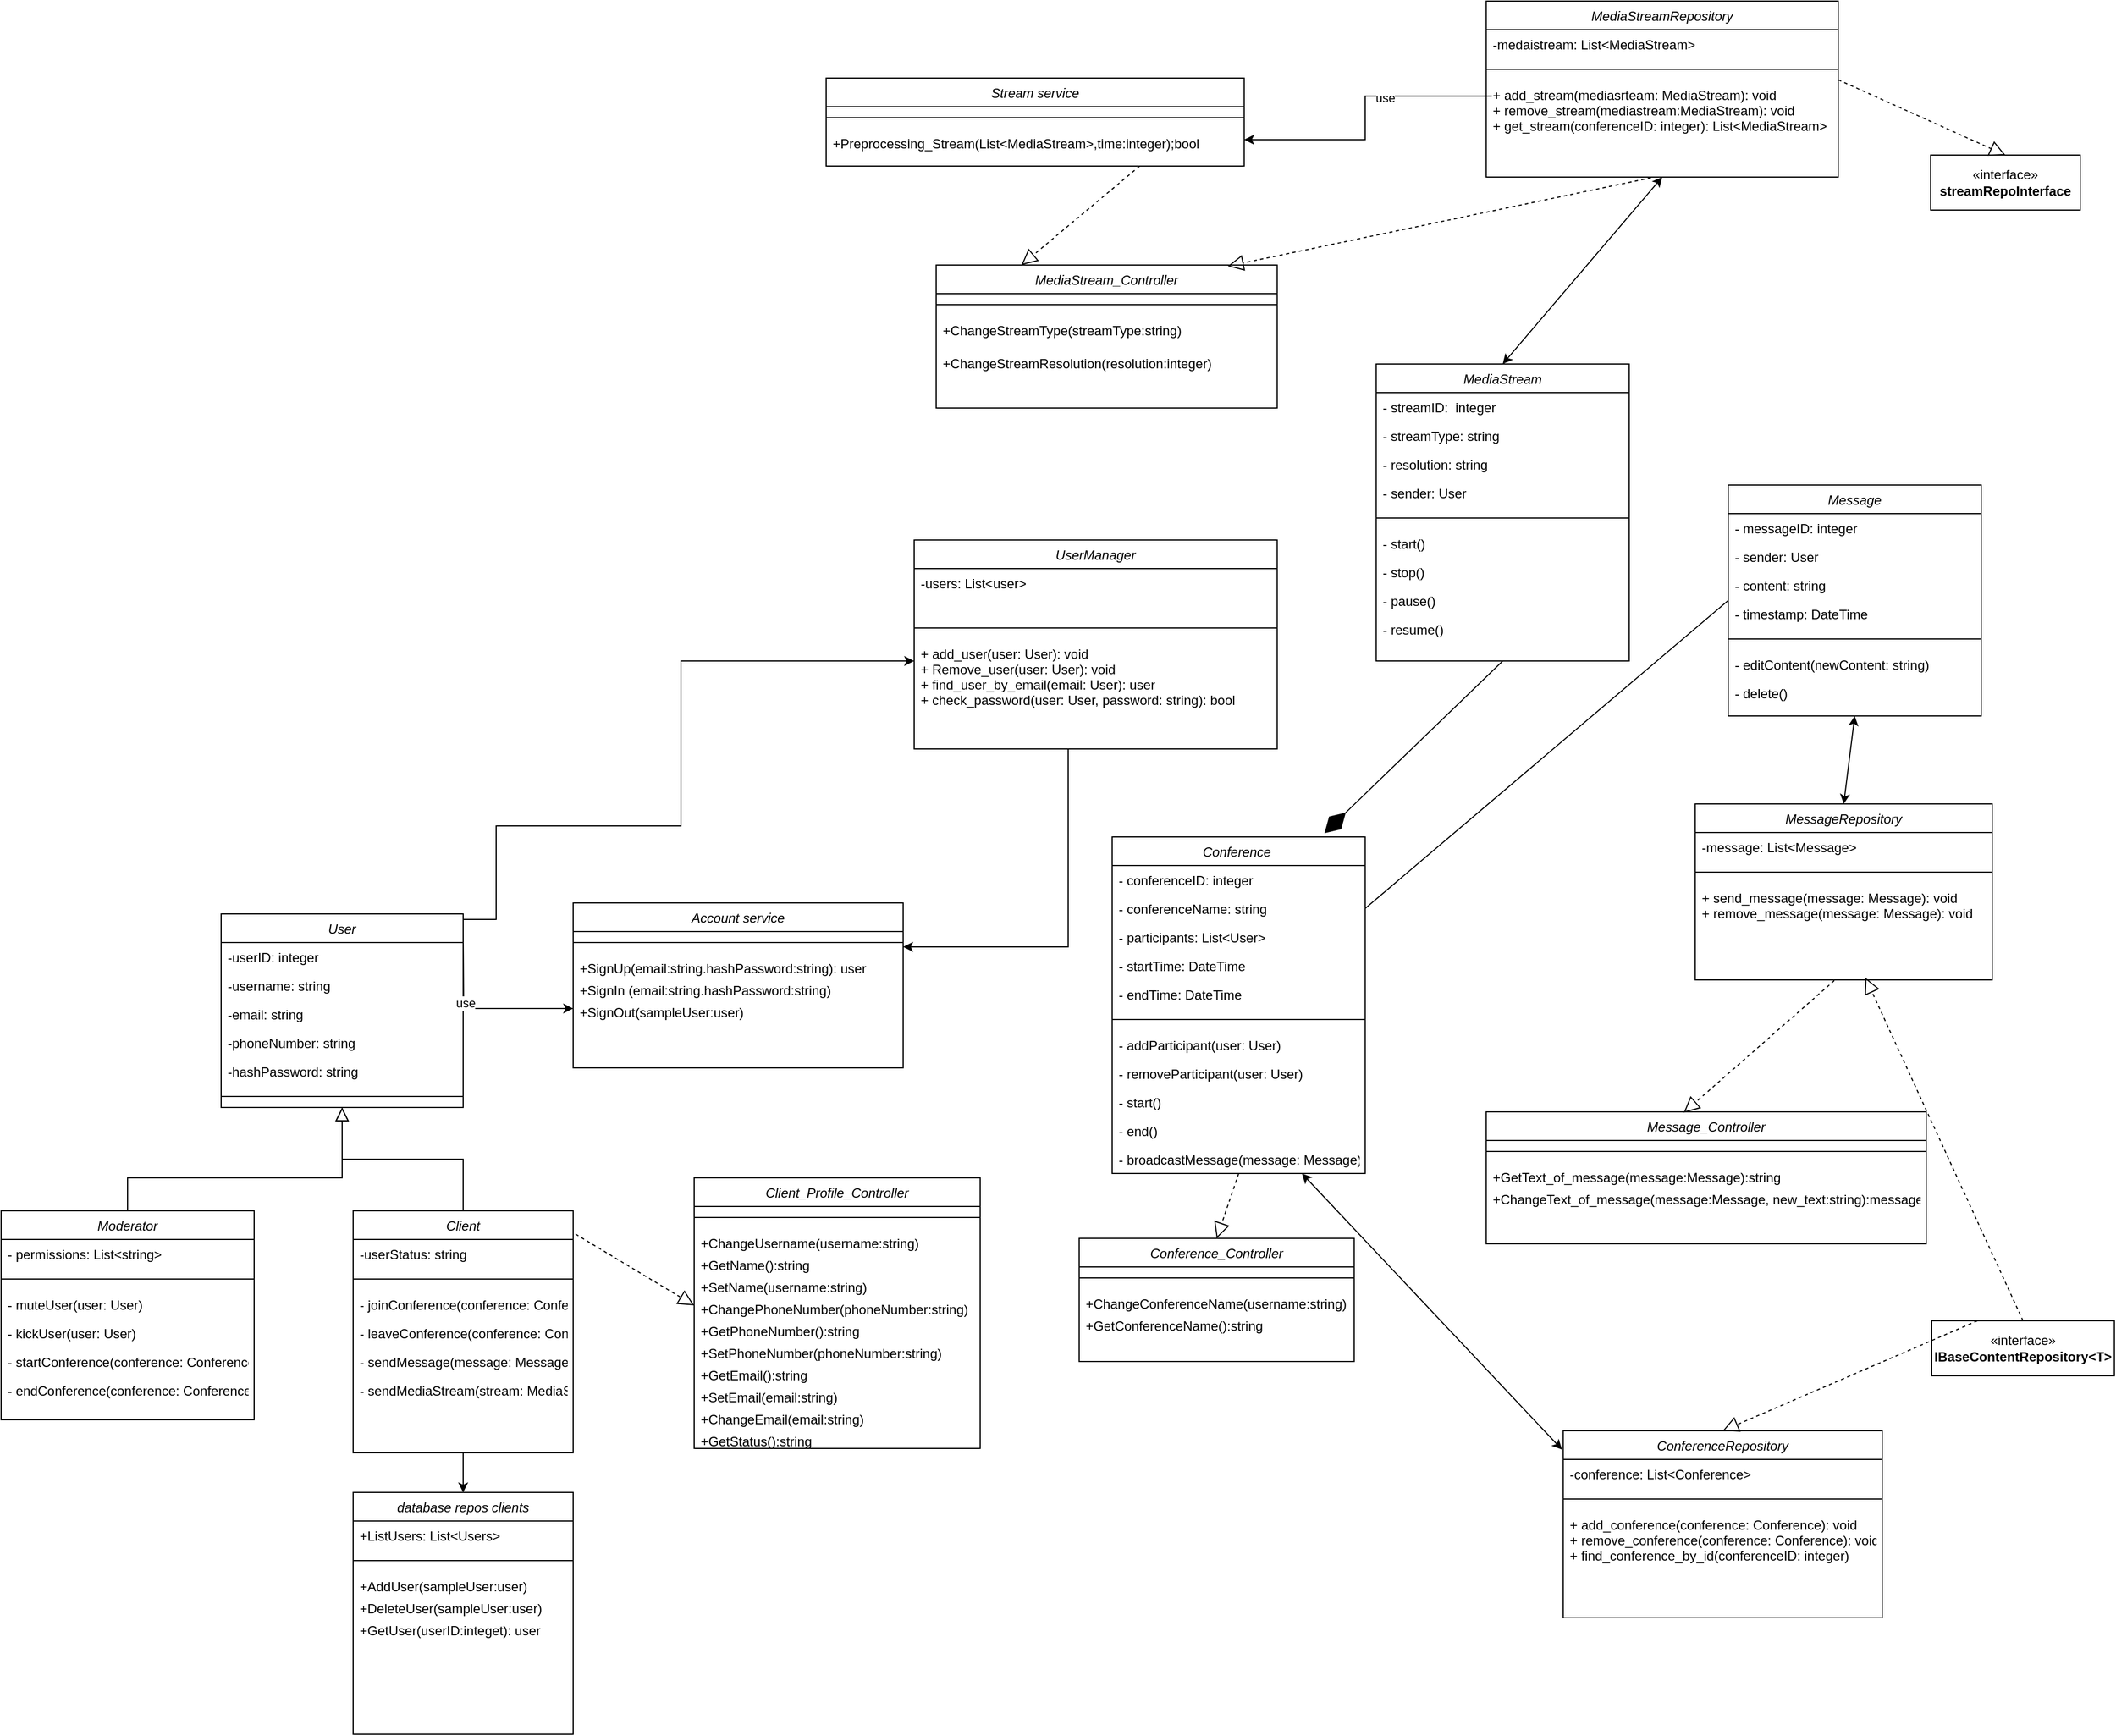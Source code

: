 <mxfile version="25.0.3" pages="2">
  <diagram name="Page-1" id="12K9KRifmmOKmLysIfns">
    <mxGraphModel dx="3827" dy="2783" grid="1" gridSize="10" guides="1" tooltips="1" connect="1" arrows="1" fold="1" page="1" pageScale="1" pageWidth="827" pageHeight="1169" math="0" shadow="0">
      <root>
        <mxCell id="0" />
        <mxCell id="1" parent="0" />
        <mxCell id="3ZcGKBEtEyjRyk-508pL-1" value="User" style="swimlane;fontStyle=2;align=center;verticalAlign=top;childLayout=stackLayout;horizontal=1;startSize=26;horizontalStack=0;resizeParent=1;resizeLast=0;collapsible=1;marginBottom=0;rounded=0;shadow=0;strokeWidth=1;" vertex="1" parent="1">
          <mxGeometry x="100" y="790" width="220" height="176" as="geometry">
            <mxRectangle x="200" y="60" width="160" height="26" as="alternateBounds" />
          </mxGeometry>
        </mxCell>
        <mxCell id="3ZcGKBEtEyjRyk-508pL-2" value="-userID: integer" style="text;align=left;verticalAlign=top;spacingLeft=4;spacingRight=4;overflow=hidden;rotatable=0;points=[[0,0.5],[1,0.5]];portConstraint=eastwest;rounded=0;shadow=0;html=0;" vertex="1" parent="3ZcGKBEtEyjRyk-508pL-1">
          <mxGeometry y="26" width="220" height="26" as="geometry" />
        </mxCell>
        <mxCell id="3ZcGKBEtEyjRyk-508pL-3" value="-username: string" style="text;align=left;verticalAlign=top;spacingLeft=4;spacingRight=4;overflow=hidden;rotatable=0;points=[[0,0.5],[1,0.5]];portConstraint=eastwest;" vertex="1" parent="3ZcGKBEtEyjRyk-508pL-1">
          <mxGeometry y="52" width="220" height="26" as="geometry" />
        </mxCell>
        <mxCell id="3ZcGKBEtEyjRyk-508pL-4" value="-email: string" style="text;align=left;verticalAlign=top;spacingLeft=4;spacingRight=4;overflow=hidden;rotatable=0;points=[[0,0.5],[1,0.5]];portConstraint=eastwest;rounded=0;shadow=0;html=0;" vertex="1" parent="3ZcGKBEtEyjRyk-508pL-1">
          <mxGeometry y="78" width="220" height="26" as="geometry" />
        </mxCell>
        <mxCell id="3ZcGKBEtEyjRyk-508pL-5" value="-phoneNumber: string" style="text;align=left;verticalAlign=top;spacingLeft=4;spacingRight=4;overflow=hidden;rotatable=0;points=[[0,0.5],[1,0.5]];portConstraint=eastwest;rounded=0;shadow=0;html=0;" vertex="1" parent="3ZcGKBEtEyjRyk-508pL-1">
          <mxGeometry y="104" width="220" height="26" as="geometry" />
        </mxCell>
        <mxCell id="3ZcGKBEtEyjRyk-508pL-6" value="-hashPassword: string" style="text;align=left;verticalAlign=top;spacingLeft=4;spacingRight=4;overflow=hidden;rotatable=0;points=[[0,0.5],[1,0.5]];portConstraint=eastwest;rounded=0;shadow=0;html=0;" vertex="1" parent="3ZcGKBEtEyjRyk-508pL-1">
          <mxGeometry y="130" width="220" height="26" as="geometry" />
        </mxCell>
        <mxCell id="3ZcGKBEtEyjRyk-508pL-7" value="" style="line;html=1;strokeWidth=1;align=left;verticalAlign=middle;spacingTop=-1;spacingLeft=3;spacingRight=3;rotatable=0;labelPosition=right;points=[];portConstraint=eastwest;" vertex="1" parent="3ZcGKBEtEyjRyk-508pL-1">
          <mxGeometry y="156" width="220" height="20" as="geometry" />
        </mxCell>
        <mxCell id="3ZcGKBEtEyjRyk-508pL-8" value="" style="endArrow=block;endSize=10;endFill=0;shadow=0;strokeWidth=1;rounded=0;edgeStyle=elbowEdgeStyle;elbow=vertical;entryX=0.5;entryY=1;entryDx=0;entryDy=0;" edge="1" parent="1" source="p31LB3DIuPgvged_EPHS-48" target="3ZcGKBEtEyjRyk-508pL-1">
          <mxGeometry width="160" relative="1" as="geometry">
            <mxPoint x="80" y="1020" as="sourcePoint" />
            <mxPoint x="200" y="1020" as="targetPoint" />
            <Array as="points">
              <mxPoint x="160" y="1030" />
            </Array>
          </mxGeometry>
        </mxCell>
        <mxCell id="3ZcGKBEtEyjRyk-508pL-13" style="edgeStyle=orthogonalEdgeStyle;rounded=0;orthogonalLoop=1;jettySize=auto;html=1;exitX=0.5;exitY=1;exitDx=0;exitDy=0;entryX=0.5;entryY=0;entryDx=0;entryDy=0;" edge="1" parent="1" source="3ZcGKBEtEyjRyk-508pL-14" target="3ZcGKBEtEyjRyk-508pL-71">
          <mxGeometry relative="1" as="geometry" />
        </mxCell>
        <mxCell id="3ZcGKBEtEyjRyk-508pL-14" value="Client" style="swimlane;fontStyle=2;align=center;verticalAlign=top;childLayout=stackLayout;horizontal=1;startSize=26;horizontalStack=0;resizeParent=1;resizeLast=0;collapsible=1;marginBottom=0;rounded=0;shadow=0;strokeWidth=1;" vertex="1" parent="1">
          <mxGeometry x="220" y="1060" width="200" height="220" as="geometry">
            <mxRectangle x="200" y="60" width="160" height="26" as="alternateBounds" />
          </mxGeometry>
        </mxCell>
        <mxCell id="3ZcGKBEtEyjRyk-508pL-15" value="-userStatus: string" style="text;align=left;verticalAlign=top;spacingLeft=4;spacingRight=4;overflow=hidden;rotatable=0;points=[[0,0.5],[1,0.5]];portConstraint=eastwest;rounded=0;shadow=0;html=0;" vertex="1" parent="3ZcGKBEtEyjRyk-508pL-14">
          <mxGeometry y="26" width="200" height="26" as="geometry" />
        </mxCell>
        <mxCell id="3ZcGKBEtEyjRyk-508pL-16" value="" style="line;html=1;strokeWidth=1;align=left;verticalAlign=middle;spacingTop=-1;spacingLeft=3;spacingRight=3;rotatable=0;labelPosition=right;points=[];portConstraint=eastwest;" vertex="1" parent="3ZcGKBEtEyjRyk-508pL-14">
          <mxGeometry y="52" width="200" height="20" as="geometry" />
        </mxCell>
        <mxCell id="p31LB3DIuPgvged_EPHS-60" value="- joinConference(conference: Conference)" style="text;align=left;verticalAlign=top;spacingLeft=4;spacingRight=4;overflow=hidden;rotatable=0;points=[[0,0.5],[1,0.5]];portConstraint=eastwest;rounded=0;shadow=0;html=0;" vertex="1" parent="3ZcGKBEtEyjRyk-508pL-14">
          <mxGeometry y="72" width="200" height="26" as="geometry" />
        </mxCell>
        <mxCell id="p31LB3DIuPgvged_EPHS-61" value="- leaveConference(conference: Conference)" style="text;align=left;verticalAlign=top;spacingLeft=4;spacingRight=4;overflow=hidden;rotatable=0;points=[[0,0.5],[1,0.5]];portConstraint=eastwest;rounded=0;shadow=0;html=0;" vertex="1" parent="3ZcGKBEtEyjRyk-508pL-14">
          <mxGeometry y="98" width="200" height="26" as="geometry" />
        </mxCell>
        <mxCell id="p31LB3DIuPgvged_EPHS-62" value="- sendMessage(message: Message)" style="text;align=left;verticalAlign=top;spacingLeft=4;spacingRight=4;overflow=hidden;rotatable=0;points=[[0,0.5],[1,0.5]];portConstraint=eastwest;rounded=0;shadow=0;html=0;" vertex="1" parent="3ZcGKBEtEyjRyk-508pL-14">
          <mxGeometry y="124" width="200" height="26" as="geometry" />
        </mxCell>
        <mxCell id="p31LB3DIuPgvged_EPHS-63" value="- sendMediaStream(stream: MediaStream)" style="text;align=left;verticalAlign=top;spacingLeft=4;spacingRight=4;overflow=hidden;rotatable=0;points=[[0,0.5],[1,0.5]];portConstraint=eastwest;rounded=0;shadow=0;html=0;" vertex="1" parent="3ZcGKBEtEyjRyk-508pL-14">
          <mxGeometry y="150" width="200" height="26" as="geometry" />
        </mxCell>
        <mxCell id="3ZcGKBEtEyjRyk-508pL-19" value="Client_Profile_Controller" style="swimlane;fontStyle=2;align=center;verticalAlign=top;childLayout=stackLayout;horizontal=1;startSize=26;horizontalStack=0;resizeParent=1;resizeLast=0;collapsible=1;marginBottom=0;rounded=0;shadow=0;strokeWidth=1;" vertex="1" parent="1">
          <mxGeometry x="530" y="1030" width="260" height="246" as="geometry">
            <mxRectangle x="200" y="60" width="160" height="26" as="alternateBounds" />
          </mxGeometry>
        </mxCell>
        <mxCell id="3ZcGKBEtEyjRyk-508pL-20" value="" style="line;html=1;strokeWidth=1;align=left;verticalAlign=middle;spacingTop=-1;spacingLeft=3;spacingRight=3;rotatable=0;labelPosition=right;points=[];portConstraint=eastwest;" vertex="1" parent="3ZcGKBEtEyjRyk-508pL-19">
          <mxGeometry y="26" width="260" height="20" as="geometry" />
        </mxCell>
        <mxCell id="3ZcGKBEtEyjRyk-508pL-21" value="+ChangeUsername(username:string)" style="text;align=left;verticalAlign=top;spacingLeft=4;spacingRight=4;overflow=hidden;rotatable=0;points=[[0,0.5],[1,0.5]];portConstraint=eastwest;" vertex="1" parent="3ZcGKBEtEyjRyk-508pL-19">
          <mxGeometry y="46" width="260" height="20" as="geometry" />
        </mxCell>
        <mxCell id="3ZcGKBEtEyjRyk-508pL-22" value="+GetName():string" style="text;align=left;verticalAlign=top;spacingLeft=4;spacingRight=4;overflow=hidden;rotatable=0;points=[[0,0.5],[1,0.5]];portConstraint=eastwest;" vertex="1" parent="3ZcGKBEtEyjRyk-508pL-19">
          <mxGeometry y="66" width="260" height="20" as="geometry" />
        </mxCell>
        <mxCell id="3ZcGKBEtEyjRyk-508pL-23" value="+SetName(username:string)" style="text;align=left;verticalAlign=top;spacingLeft=4;spacingRight=4;overflow=hidden;rotatable=0;points=[[0,0.5],[1,0.5]];portConstraint=eastwest;" vertex="1" parent="3ZcGKBEtEyjRyk-508pL-19">
          <mxGeometry y="86" width="260" height="20" as="geometry" />
        </mxCell>
        <mxCell id="3ZcGKBEtEyjRyk-508pL-24" value="+ChangePhoneNumber(phoneNumber:string)" style="text;align=left;verticalAlign=top;spacingLeft=4;spacingRight=4;overflow=hidden;rotatable=0;points=[[0,0.5],[1,0.5]];portConstraint=eastwest;" vertex="1" parent="3ZcGKBEtEyjRyk-508pL-19">
          <mxGeometry y="106" width="260" height="20" as="geometry" />
        </mxCell>
        <mxCell id="3ZcGKBEtEyjRyk-508pL-25" value="+GetPhoneNumber():string" style="text;align=left;verticalAlign=top;spacingLeft=4;spacingRight=4;overflow=hidden;rotatable=0;points=[[0,0.5],[1,0.5]];portConstraint=eastwest;" vertex="1" parent="3ZcGKBEtEyjRyk-508pL-19">
          <mxGeometry y="126" width="260" height="20" as="geometry" />
        </mxCell>
        <mxCell id="3ZcGKBEtEyjRyk-508pL-26" value="+SetPhoneNumber(phoneNumber:string)" style="text;align=left;verticalAlign=top;spacingLeft=4;spacingRight=4;overflow=hidden;rotatable=0;points=[[0,0.5],[1,0.5]];portConstraint=eastwest;" vertex="1" parent="3ZcGKBEtEyjRyk-508pL-19">
          <mxGeometry y="146" width="260" height="20" as="geometry" />
        </mxCell>
        <mxCell id="3ZcGKBEtEyjRyk-508pL-27" value="+GetEmail():string" style="text;align=left;verticalAlign=top;spacingLeft=4;spacingRight=4;overflow=hidden;rotatable=0;points=[[0,0.5],[1,0.5]];portConstraint=eastwest;" vertex="1" parent="3ZcGKBEtEyjRyk-508pL-19">
          <mxGeometry y="166" width="260" height="20" as="geometry" />
        </mxCell>
        <mxCell id="3ZcGKBEtEyjRyk-508pL-28" value="+SetEmail(email:string)" style="text;align=left;verticalAlign=top;spacingLeft=4;spacingRight=4;overflow=hidden;rotatable=0;points=[[0,0.5],[1,0.5]];portConstraint=eastwest;" vertex="1" parent="3ZcGKBEtEyjRyk-508pL-19">
          <mxGeometry y="186" width="260" height="20" as="geometry" />
        </mxCell>
        <mxCell id="3ZcGKBEtEyjRyk-508pL-29" value="+ChangeEmail(email:string)" style="text;align=left;verticalAlign=top;spacingLeft=4;spacingRight=4;overflow=hidden;rotatable=0;points=[[0,0.5],[1,0.5]];portConstraint=eastwest;" vertex="1" parent="3ZcGKBEtEyjRyk-508pL-19">
          <mxGeometry y="206" width="260" height="20" as="geometry" />
        </mxCell>
        <mxCell id="3ZcGKBEtEyjRyk-508pL-30" value="+GetStatus():string" style="text;align=left;verticalAlign=top;spacingLeft=4;spacingRight=4;overflow=hidden;rotatable=0;points=[[0,0.5],[1,0.5]];portConstraint=eastwest;" vertex="1" parent="3ZcGKBEtEyjRyk-508pL-19">
          <mxGeometry y="226" width="260" height="20" as="geometry" />
        </mxCell>
        <mxCell id="3ZcGKBEtEyjRyk-508pL-31" value="" style="endArrow=block;endSize=10;endFill=0;shadow=0;strokeWidth=1;rounded=0;edgeStyle=elbowEdgeStyle;elbow=vertical;exitX=0.5;exitY=0;exitDx=0;exitDy=0;entryX=0.5;entryY=1;entryDx=0;entryDy=0;" edge="1" parent="1" source="3ZcGKBEtEyjRyk-508pL-14" target="3ZcGKBEtEyjRyk-508pL-1">
          <mxGeometry width="160" relative="1" as="geometry">
            <mxPoint x="340" y="1036.0" as="sourcePoint" />
            <mxPoint x="240" y="936" as="targetPoint" />
            <Array as="points" />
          </mxGeometry>
        </mxCell>
        <mxCell id="3ZcGKBEtEyjRyk-508pL-32" value="" style="endArrow=block;dashed=1;endFill=0;endSize=12;html=1;rounded=0;entryX=0;entryY=0.5;entryDx=0;entryDy=0;exitX=1.011;exitY=0.096;exitDx=0;exitDy=0;exitPerimeter=0;" edge="1" parent="1" source="3ZcGKBEtEyjRyk-508pL-14" target="3ZcGKBEtEyjRyk-508pL-24">
          <mxGeometry width="160" relative="1" as="geometry">
            <mxPoint x="440" y="1140" as="sourcePoint" />
            <mxPoint x="530" y="1140" as="targetPoint" />
          </mxGeometry>
        </mxCell>
        <mxCell id="3ZcGKBEtEyjRyk-508pL-38" value="Conference " style="swimlane;fontStyle=2;align=center;verticalAlign=top;childLayout=stackLayout;horizontal=1;startSize=26;horizontalStack=0;resizeParent=1;resizeLast=0;collapsible=1;marginBottom=0;rounded=0;shadow=0;strokeWidth=1;" vertex="1" parent="1">
          <mxGeometry x="910" y="720" width="230" height="306" as="geometry">
            <mxRectangle x="200" y="60" width="160" height="26" as="alternateBounds" />
          </mxGeometry>
        </mxCell>
        <mxCell id="3ZcGKBEtEyjRyk-508pL-39" value="- conferenceID: integer" style="text;align=left;verticalAlign=top;spacingLeft=4;spacingRight=4;overflow=hidden;rotatable=0;points=[[0,0.5],[1,0.5]];portConstraint=eastwest;rounded=0;shadow=0;html=0;" vertex="1" parent="3ZcGKBEtEyjRyk-508pL-38">
          <mxGeometry y="26" width="230" height="26" as="geometry" />
        </mxCell>
        <mxCell id="3ZcGKBEtEyjRyk-508pL-40" value="- conferenceName: string" style="text;align=left;verticalAlign=top;spacingLeft=4;spacingRight=4;overflow=hidden;rotatable=0;points=[[0,0.5],[1,0.5]];portConstraint=eastwest;" vertex="1" parent="3ZcGKBEtEyjRyk-508pL-38">
          <mxGeometry y="52" width="230" height="26" as="geometry" />
        </mxCell>
        <mxCell id="3ZcGKBEtEyjRyk-508pL-41" value="- participants: List&lt;User&gt;" style="text;align=left;verticalAlign=top;spacingLeft=4;spacingRight=4;overflow=hidden;rotatable=0;points=[[0,0.5],[1,0.5]];portConstraint=eastwest;" vertex="1" parent="3ZcGKBEtEyjRyk-508pL-38">
          <mxGeometry y="78" width="230" height="26" as="geometry" />
        </mxCell>
        <mxCell id="3ZcGKBEtEyjRyk-508pL-42" value="- startTime: DateTime" style="text;align=left;verticalAlign=top;spacingLeft=4;spacingRight=4;overflow=hidden;rotatable=0;points=[[0,0.5],[1,0.5]];portConstraint=eastwest;" vertex="1" parent="3ZcGKBEtEyjRyk-508pL-38">
          <mxGeometry y="104" width="230" height="26" as="geometry" />
        </mxCell>
        <mxCell id="p31LB3DIuPgvged_EPHS-7" value="- endTime: DateTime" style="text;align=left;verticalAlign=top;spacingLeft=4;spacingRight=4;overflow=hidden;rotatable=0;points=[[0,0.5],[1,0.5]];portConstraint=eastwest;" vertex="1" parent="3ZcGKBEtEyjRyk-508pL-38">
          <mxGeometry y="130" width="230" height="26" as="geometry" />
        </mxCell>
        <mxCell id="3ZcGKBEtEyjRyk-508pL-43" value="" style="line;html=1;strokeWidth=1;align=left;verticalAlign=middle;spacingTop=-1;spacingLeft=3;spacingRight=3;rotatable=0;labelPosition=right;points=[];portConstraint=eastwest;" vertex="1" parent="3ZcGKBEtEyjRyk-508pL-38">
          <mxGeometry y="156" width="230" height="20" as="geometry" />
        </mxCell>
        <mxCell id="p31LB3DIuPgvged_EPHS-8" value="- addParticipant(user: User)" style="text;align=left;verticalAlign=top;spacingLeft=4;spacingRight=4;overflow=hidden;rotatable=0;points=[[0,0.5],[1,0.5]];portConstraint=eastwest;" vertex="1" parent="3ZcGKBEtEyjRyk-508pL-38">
          <mxGeometry y="176" width="230" height="26" as="geometry" />
        </mxCell>
        <mxCell id="p31LB3DIuPgvged_EPHS-9" value="- removeParticipant(user: User)" style="text;align=left;verticalAlign=top;spacingLeft=4;spacingRight=4;overflow=hidden;rotatable=0;points=[[0,0.5],[1,0.5]];portConstraint=eastwest;" vertex="1" parent="3ZcGKBEtEyjRyk-508pL-38">
          <mxGeometry y="202" width="230" height="26" as="geometry" />
        </mxCell>
        <mxCell id="p31LB3DIuPgvged_EPHS-10" value="- start()" style="text;align=left;verticalAlign=top;spacingLeft=4;spacingRight=4;overflow=hidden;rotatable=0;points=[[0,0.5],[1,0.5]];portConstraint=eastwest;" vertex="1" parent="3ZcGKBEtEyjRyk-508pL-38">
          <mxGeometry y="228" width="230" height="26" as="geometry" />
        </mxCell>
        <mxCell id="p31LB3DIuPgvged_EPHS-11" value="- end()" style="text;align=left;verticalAlign=top;spacingLeft=4;spacingRight=4;overflow=hidden;rotatable=0;points=[[0,0.5],[1,0.5]];portConstraint=eastwest;" vertex="1" parent="3ZcGKBEtEyjRyk-508pL-38">
          <mxGeometry y="254" width="230" height="26" as="geometry" />
        </mxCell>
        <mxCell id="p31LB3DIuPgvged_EPHS-12" value="- broadcastMessage(message: Message)" style="text;align=left;verticalAlign=top;spacingLeft=4;spacingRight=4;overflow=hidden;rotatable=0;points=[[0,0.5],[1,0.5]];portConstraint=eastwest;" vertex="1" parent="3ZcGKBEtEyjRyk-508pL-38">
          <mxGeometry y="280" width="230" height="26" as="geometry" />
        </mxCell>
        <mxCell id="3ZcGKBEtEyjRyk-508pL-44" value="Conference_Controller" style="swimlane;fontStyle=2;align=center;verticalAlign=top;childLayout=stackLayout;horizontal=1;startSize=26;horizontalStack=0;resizeParent=1;resizeLast=0;collapsible=1;marginBottom=0;rounded=0;shadow=0;strokeWidth=1;" vertex="1" parent="1">
          <mxGeometry x="880" y="1085" width="250" height="112" as="geometry">
            <mxRectangle x="200" y="60" width="160" height="26" as="alternateBounds" />
          </mxGeometry>
        </mxCell>
        <mxCell id="3ZcGKBEtEyjRyk-508pL-45" value="" style="line;html=1;strokeWidth=1;align=left;verticalAlign=middle;spacingTop=-1;spacingLeft=3;spacingRight=3;rotatable=0;labelPosition=right;points=[];portConstraint=eastwest;" vertex="1" parent="3ZcGKBEtEyjRyk-508pL-44">
          <mxGeometry y="26" width="250" height="20" as="geometry" />
        </mxCell>
        <mxCell id="3ZcGKBEtEyjRyk-508pL-46" value="+ChangeConferenceName(username:string)" style="text;align=left;verticalAlign=top;spacingLeft=4;spacingRight=4;overflow=hidden;rotatable=0;points=[[0,0.5],[1,0.5]];portConstraint=eastwest;" vertex="1" parent="3ZcGKBEtEyjRyk-508pL-44">
          <mxGeometry y="46" width="250" height="20" as="geometry" />
        </mxCell>
        <mxCell id="3ZcGKBEtEyjRyk-508pL-47" value="+GetConferenceName():string" style="text;align=left;verticalAlign=top;spacingLeft=4;spacingRight=4;overflow=hidden;rotatable=0;points=[[0,0.5],[1,0.5]];portConstraint=eastwest;" vertex="1" parent="3ZcGKBEtEyjRyk-508pL-44">
          <mxGeometry y="66" width="250" height="20" as="geometry" />
        </mxCell>
        <mxCell id="3ZcGKBEtEyjRyk-508pL-50" value="Account service" style="swimlane;fontStyle=2;align=center;verticalAlign=top;childLayout=stackLayout;horizontal=1;startSize=26;horizontalStack=0;resizeParent=1;resizeLast=0;collapsible=1;marginBottom=0;rounded=0;shadow=0;strokeWidth=1;" vertex="1" parent="1">
          <mxGeometry x="420" y="780" width="300" height="150" as="geometry">
            <mxRectangle x="200" y="60" width="160" height="26" as="alternateBounds" />
          </mxGeometry>
        </mxCell>
        <mxCell id="3ZcGKBEtEyjRyk-508pL-51" value="" style="line;html=1;strokeWidth=1;align=left;verticalAlign=middle;spacingTop=-1;spacingLeft=3;spacingRight=3;rotatable=0;labelPosition=right;points=[];portConstraint=eastwest;" vertex="1" parent="3ZcGKBEtEyjRyk-508pL-50">
          <mxGeometry y="26" width="300" height="20" as="geometry" />
        </mxCell>
        <mxCell id="3ZcGKBEtEyjRyk-508pL-52" value="+SignUp(email:string.hashPassword:string): user" style="text;align=left;verticalAlign=top;spacingLeft=4;spacingRight=4;overflow=hidden;rotatable=0;points=[[0,0.5],[1,0.5]];portConstraint=eastwest;" vertex="1" parent="3ZcGKBEtEyjRyk-508pL-50">
          <mxGeometry y="46" width="300" height="20" as="geometry" />
        </mxCell>
        <mxCell id="3ZcGKBEtEyjRyk-508pL-53" value="+SignIn (email:string.hashPassword:string)&#xa;" style="text;align=left;verticalAlign=top;spacingLeft=4;spacingRight=4;overflow=hidden;rotatable=0;points=[[0,0.5],[1,0.5]];portConstraint=eastwest;" vertex="1" parent="3ZcGKBEtEyjRyk-508pL-50">
          <mxGeometry y="66" width="300" height="20" as="geometry" />
        </mxCell>
        <mxCell id="3ZcGKBEtEyjRyk-508pL-54" value="+SignOut(sampleUser:user)" style="text;align=left;verticalAlign=top;spacingLeft=4;spacingRight=4;overflow=hidden;rotatable=0;points=[[0,0.5],[1,0.5]];portConstraint=eastwest;" vertex="1" parent="3ZcGKBEtEyjRyk-508pL-50">
          <mxGeometry y="86" width="300" height="20" as="geometry" />
        </mxCell>
        <mxCell id="3ZcGKBEtEyjRyk-508pL-55" value="" style="endArrow=block;dashed=1;endFill=0;endSize=12;html=1;rounded=0;entryX=0.5;entryY=0;entryDx=0;entryDy=0;exitX=0.5;exitY=1;exitDx=0;exitDy=0;" edge="1" parent="1" source="3ZcGKBEtEyjRyk-508pL-38" target="3ZcGKBEtEyjRyk-508pL-44">
          <mxGeometry width="160" relative="1" as="geometry">
            <mxPoint x="952" y="970" as="sourcePoint" />
            <mxPoint x="1060" y="1035" as="targetPoint" />
          </mxGeometry>
        </mxCell>
        <mxCell id="3ZcGKBEtEyjRyk-508pL-56" style="edgeStyle=orthogonalEdgeStyle;rounded=0;orthogonalLoop=1;jettySize=auto;html=1;exitX=1;exitY=0.5;exitDx=0;exitDy=0;entryX=0;entryY=0.5;entryDx=0;entryDy=0;" edge="1" parent="1" target="3ZcGKBEtEyjRyk-508pL-54">
          <mxGeometry relative="1" as="geometry">
            <mxPoint x="320" y="809.0" as="sourcePoint" />
          </mxGeometry>
        </mxCell>
        <mxCell id="3ZcGKBEtEyjRyk-508pL-57" value="use" style="edgeLabel;html=1;align=center;verticalAlign=middle;resizable=0;points=[];" vertex="1" connectable="0" parent="3ZcGKBEtEyjRyk-508pL-56">
          <mxGeometry x="-0.262" y="1" relative="1" as="geometry">
            <mxPoint as="offset" />
          </mxGeometry>
        </mxCell>
        <mxCell id="3ZcGKBEtEyjRyk-508pL-66" style="edgeStyle=orthogonalEdgeStyle;rounded=0;orthogonalLoop=1;jettySize=auto;html=1;exitX=0.5;exitY=1;exitDx=0;exitDy=0;" edge="1" parent="1" source="3ZcGKBEtEyjRyk-508pL-67">
          <mxGeometry relative="1" as="geometry">
            <Array as="points">
              <mxPoint x="870" y="640" />
              <mxPoint x="870" y="820" />
              <mxPoint x="720" y="820" />
            </Array>
            <mxPoint x="720" y="820" as="targetPoint" />
          </mxGeometry>
        </mxCell>
        <mxCell id="3ZcGKBEtEyjRyk-508pL-67" value="UserManager" style="swimlane;fontStyle=2;align=center;verticalAlign=top;childLayout=stackLayout;horizontal=1;startSize=26;horizontalStack=0;resizeParent=1;resizeLast=0;collapsible=1;marginBottom=0;rounded=0;shadow=0;strokeWidth=1;" vertex="1" parent="1">
          <mxGeometry x="730" y="450" width="330" height="190" as="geometry">
            <mxRectangle x="200" y="60" width="160" height="26" as="alternateBounds" />
          </mxGeometry>
        </mxCell>
        <mxCell id="3ZcGKBEtEyjRyk-508pL-68" value="-users: List&lt;user&gt;" style="text;align=left;verticalAlign=top;spacingLeft=4;spacingRight=4;overflow=hidden;rotatable=0;points=[[0,0.5],[1,0.5]];portConstraint=eastwest;" vertex="1" parent="3ZcGKBEtEyjRyk-508pL-67">
          <mxGeometry y="26" width="330" height="44" as="geometry" />
        </mxCell>
        <mxCell id="3ZcGKBEtEyjRyk-508pL-69" value="" style="line;html=1;strokeWidth=1;align=left;verticalAlign=middle;spacingTop=-1;spacingLeft=3;spacingRight=3;rotatable=0;labelPosition=right;points=[];portConstraint=eastwest;" vertex="1" parent="3ZcGKBEtEyjRyk-508pL-67">
          <mxGeometry y="70" width="330" height="20" as="geometry" />
        </mxCell>
        <mxCell id="3ZcGKBEtEyjRyk-508pL-70" value="+ add_user(user: User): void &#xa;+ Remove_user(user: User): void &#xa;+ find_user_by_email(email: User): user&#xa;+ check_password(user: User, password: string): bool" style="text;align=left;verticalAlign=top;spacingLeft=4;spacingRight=4;overflow=hidden;rotatable=0;points=[[0,0.5],[1,0.5]];portConstraint=eastwest;" vertex="1" parent="3ZcGKBEtEyjRyk-508pL-67">
          <mxGeometry y="90" width="330" height="86" as="geometry" />
        </mxCell>
        <mxCell id="3ZcGKBEtEyjRyk-508pL-71" value="database repos clients" style="swimlane;fontStyle=2;align=center;verticalAlign=top;childLayout=stackLayout;horizontal=1;startSize=26;horizontalStack=0;resizeParent=1;resizeLast=0;collapsible=1;marginBottom=0;rounded=0;shadow=0;strokeWidth=1;" vertex="1" parent="1">
          <mxGeometry x="220" y="1316" width="200" height="220" as="geometry">
            <mxRectangle x="200" y="60" width="160" height="26" as="alternateBounds" />
          </mxGeometry>
        </mxCell>
        <mxCell id="3ZcGKBEtEyjRyk-508pL-72" value="+ListUsers: List&lt;Users&gt;" style="text;align=left;verticalAlign=top;spacingLeft=4;spacingRight=4;overflow=hidden;rotatable=0;points=[[0,0.5],[1,0.5]];portConstraint=eastwest;" vertex="1" parent="3ZcGKBEtEyjRyk-508pL-71">
          <mxGeometry y="26" width="200" height="26" as="geometry" />
        </mxCell>
        <mxCell id="3ZcGKBEtEyjRyk-508pL-73" value="" style="line;html=1;strokeWidth=1;align=left;verticalAlign=middle;spacingTop=-1;spacingLeft=3;spacingRight=3;rotatable=0;labelPosition=right;points=[];portConstraint=eastwest;" vertex="1" parent="3ZcGKBEtEyjRyk-508pL-71">
          <mxGeometry y="52" width="200" height="20" as="geometry" />
        </mxCell>
        <mxCell id="3ZcGKBEtEyjRyk-508pL-74" value="+AddUser(sampleUser:user)" style="text;align=left;verticalAlign=top;spacingLeft=4;spacingRight=4;overflow=hidden;rotatable=0;points=[[0,0.5],[1,0.5]];portConstraint=eastwest;" vertex="1" parent="3ZcGKBEtEyjRyk-508pL-71">
          <mxGeometry y="72" width="200" height="20" as="geometry" />
        </mxCell>
        <mxCell id="3ZcGKBEtEyjRyk-508pL-75" value="+DeleteUser(sampleUser:user)" style="text;align=left;verticalAlign=top;spacingLeft=4;spacingRight=4;overflow=hidden;rotatable=0;points=[[0,0.5],[1,0.5]];portConstraint=eastwest;" vertex="1" parent="3ZcGKBEtEyjRyk-508pL-71">
          <mxGeometry y="92" width="200" height="20" as="geometry" />
        </mxCell>
        <mxCell id="3ZcGKBEtEyjRyk-508pL-76" value="+GetUser(userID:integet): user" style="text;align=left;verticalAlign=top;spacingLeft=4;spacingRight=4;overflow=hidden;rotatable=0;points=[[0,0.5],[1,0.5]];portConstraint=eastwest;" vertex="1" parent="3ZcGKBEtEyjRyk-508pL-71">
          <mxGeometry y="112" width="200" height="20" as="geometry" />
        </mxCell>
        <mxCell id="3ZcGKBEtEyjRyk-508pL-77" style="edgeStyle=orthogonalEdgeStyle;rounded=0;orthogonalLoop=1;jettySize=auto;html=1;exitX=1;exitY=0.5;exitDx=0;exitDy=0;" edge="1" parent="1" source="3ZcGKBEtEyjRyk-508pL-3" target="3ZcGKBEtEyjRyk-508pL-70">
          <mxGeometry relative="1" as="geometry">
            <Array as="points">
              <mxPoint x="350" y="795" />
              <mxPoint x="350" y="710" />
              <mxPoint x="518" y="710" />
              <mxPoint x="518" y="560" />
            </Array>
          </mxGeometry>
        </mxCell>
        <mxCell id="3ZcGKBEtEyjRyk-508pL-83" value="" style="endArrow=none;html=1;rounded=0;entryX=0;entryY=0.5;entryDx=0;entryDy=0;exitX=1;exitY=0.5;exitDx=0;exitDy=0;" edge="1" parent="1" source="3ZcGKBEtEyjRyk-508pL-40" target="p31LB3DIuPgvged_EPHS-13">
          <mxGeometry width="50" height="50" relative="1" as="geometry">
            <mxPoint x="1130" y="840" as="sourcePoint" />
            <mxPoint x="1210" y="840" as="targetPoint" />
            <Array as="points" />
          </mxGeometry>
        </mxCell>
        <mxCell id="3ZcGKBEtEyjRyk-508pL-92" value="ConferenceRepository" style="swimlane;fontStyle=2;align=center;verticalAlign=top;childLayout=stackLayout;horizontal=1;startSize=26;horizontalStack=0;resizeParent=1;resizeLast=0;collapsible=1;marginBottom=0;rounded=0;shadow=0;strokeWidth=1;" vertex="1" parent="1">
          <mxGeometry x="1320" y="1260" width="290" height="170" as="geometry">
            <mxRectangle x="200" y="60" width="160" height="26" as="alternateBounds" />
          </mxGeometry>
        </mxCell>
        <mxCell id="3ZcGKBEtEyjRyk-508pL-93" value="-conference: List&lt;Conference&gt;" style="text;align=left;verticalAlign=top;spacingLeft=4;spacingRight=4;overflow=hidden;rotatable=0;points=[[0,0.5],[1,0.5]];portConstraint=eastwest;" vertex="1" parent="3ZcGKBEtEyjRyk-508pL-92">
          <mxGeometry y="26" width="290" height="26" as="geometry" />
        </mxCell>
        <mxCell id="3ZcGKBEtEyjRyk-508pL-94" value="" style="line;html=1;strokeWidth=1;align=left;verticalAlign=middle;spacingTop=-1;spacingLeft=3;spacingRight=3;rotatable=0;labelPosition=right;points=[];portConstraint=eastwest;" vertex="1" parent="3ZcGKBEtEyjRyk-508pL-92">
          <mxGeometry y="52" width="290" height="20" as="geometry" />
        </mxCell>
        <mxCell id="3ZcGKBEtEyjRyk-508pL-95" value="+ add_conference(conference: Conference): void &#xa;+ remove_conference(conference: Conference): void &#xa;+ find_conference_by_id(conferenceID: integer)" style="text;align=left;verticalAlign=top;spacingLeft=4;spacingRight=4;overflow=hidden;rotatable=0;points=[[0,0.5],[1,0.5]];portConstraint=eastwest;" vertex="1" parent="3ZcGKBEtEyjRyk-508pL-92">
          <mxGeometry y="72" width="290" height="98" as="geometry" />
        </mxCell>
        <mxCell id="3ZcGKBEtEyjRyk-508pL-96" value="" style="endArrow=classic;startArrow=classic;html=1;rounded=0;exitX=-0.004;exitY=0.1;exitDx=0;exitDy=0;exitPerimeter=0;entryX=0.75;entryY=1;entryDx=0;entryDy=0;" edge="1" parent="1" source="3ZcGKBEtEyjRyk-508pL-92" target="3ZcGKBEtEyjRyk-508pL-38">
          <mxGeometry width="50" height="50" relative="1" as="geometry">
            <mxPoint x="980" y="1110" as="sourcePoint" />
            <mxPoint x="1050" y="960" as="targetPoint" />
          </mxGeometry>
        </mxCell>
        <mxCell id="3ZcGKBEtEyjRyk-508pL-101" value="" style="endArrow=diamondThin;endFill=1;endSize=24;html=1;rounded=0;entryX=0.839;entryY=-0.011;entryDx=0;entryDy=0;exitX=0.5;exitY=1;exitDx=0;exitDy=0;entryPerimeter=0;" edge="1" parent="1" source="p31LB3DIuPgvged_EPHS-26" target="3ZcGKBEtEyjRyk-508pL-38">
          <mxGeometry width="160" relative="1" as="geometry">
            <mxPoint x="1142.5" y="660" as="sourcePoint" />
            <mxPoint x="800" y="860" as="targetPoint" />
          </mxGeometry>
        </mxCell>
        <mxCell id="3ZcGKBEtEyjRyk-508pL-102" value="MessageRepository" style="swimlane;fontStyle=2;align=center;verticalAlign=top;childLayout=stackLayout;horizontal=1;startSize=26;horizontalStack=0;resizeParent=1;resizeLast=0;collapsible=1;marginBottom=0;rounded=0;shadow=0;strokeWidth=1;" vertex="1" parent="1">
          <mxGeometry x="1440" y="690" width="270" height="160" as="geometry">
            <mxRectangle x="200" y="60" width="160" height="26" as="alternateBounds" />
          </mxGeometry>
        </mxCell>
        <mxCell id="3ZcGKBEtEyjRyk-508pL-103" value="-message: List&lt;Message&gt;" style="text;align=left;verticalAlign=top;spacingLeft=4;spacingRight=4;overflow=hidden;rotatable=0;points=[[0,0.5],[1,0.5]];portConstraint=eastwest;" vertex="1" parent="3ZcGKBEtEyjRyk-508pL-102">
          <mxGeometry y="26" width="270" height="26" as="geometry" />
        </mxCell>
        <mxCell id="3ZcGKBEtEyjRyk-508pL-104" value="" style="line;html=1;strokeWidth=1;align=left;verticalAlign=middle;spacingTop=-1;spacingLeft=3;spacingRight=3;rotatable=0;labelPosition=right;points=[];portConstraint=eastwest;" vertex="1" parent="3ZcGKBEtEyjRyk-508pL-102">
          <mxGeometry y="52" width="270" height="20" as="geometry" />
        </mxCell>
        <mxCell id="3ZcGKBEtEyjRyk-508pL-105" value="+ send_message(message: Message): void &#xa;+ remove_message(message: Message): void" style="text;align=left;verticalAlign=top;spacingLeft=4;spacingRight=4;overflow=hidden;rotatable=0;points=[[0,0.5],[1,0.5]];portConstraint=eastwest;" vertex="1" parent="3ZcGKBEtEyjRyk-508pL-102">
          <mxGeometry y="72" width="270" height="86" as="geometry" />
        </mxCell>
        <mxCell id="3ZcGKBEtEyjRyk-508pL-106" value="" style="endArrow=classic;startArrow=classic;html=1;rounded=0;exitX=0.5;exitY=0;exitDx=0;exitDy=0;entryX=0.5;entryY=1;entryDx=0;entryDy=0;" edge="1" parent="1" source="3ZcGKBEtEyjRyk-508pL-102" target="p31LB3DIuPgvged_EPHS-13">
          <mxGeometry width="50" height="50" relative="1" as="geometry">
            <mxPoint x="1819" y="701" as="sourcePoint" />
            <mxPoint x="1610" y="545" as="targetPoint" />
          </mxGeometry>
        </mxCell>
        <mxCell id="3ZcGKBEtEyjRyk-508pL-107" value="Message_Controller" style="swimlane;fontStyle=2;align=center;verticalAlign=top;childLayout=stackLayout;horizontal=1;startSize=26;horizontalStack=0;resizeParent=1;resizeLast=0;collapsible=1;marginBottom=0;rounded=0;shadow=0;strokeWidth=1;" vertex="1" parent="1">
          <mxGeometry x="1250" y="970" width="400" height="120" as="geometry">
            <mxRectangle x="200" y="60" width="160" height="26" as="alternateBounds" />
          </mxGeometry>
        </mxCell>
        <mxCell id="3ZcGKBEtEyjRyk-508pL-108" value="" style="line;html=1;strokeWidth=1;align=left;verticalAlign=middle;spacingTop=-1;spacingLeft=3;spacingRight=3;rotatable=0;labelPosition=right;points=[];portConstraint=eastwest;" vertex="1" parent="3ZcGKBEtEyjRyk-508pL-107">
          <mxGeometry y="26" width="400" height="20" as="geometry" />
        </mxCell>
        <mxCell id="3ZcGKBEtEyjRyk-508pL-110" value="+GetText_of_message(message:Message):string" style="text;align=left;verticalAlign=top;spacingLeft=4;spacingRight=4;overflow=hidden;rotatable=0;points=[[0,0.5],[1,0.5]];portConstraint=eastwest;" vertex="1" parent="3ZcGKBEtEyjRyk-508pL-107">
          <mxGeometry y="46" width="400" height="20" as="geometry" />
        </mxCell>
        <mxCell id="3ZcGKBEtEyjRyk-508pL-111" value="+ChangeText_of_message(message:Message, new_text:string):message" style="text;align=left;verticalAlign=top;spacingLeft=4;spacingRight=4;overflow=hidden;rotatable=0;points=[[0,0.5],[1,0.5]];portConstraint=eastwest;" vertex="1" parent="3ZcGKBEtEyjRyk-508pL-107">
          <mxGeometry y="66" width="400" height="26" as="geometry" />
        </mxCell>
        <mxCell id="3ZcGKBEtEyjRyk-508pL-113" value="" style="endArrow=block;dashed=1;endFill=0;endSize=12;html=1;rounded=0;entryX=0.449;entryY=0.006;entryDx=0;entryDy=0;exitX=0.468;exitY=1.031;exitDx=0;exitDy=0;exitPerimeter=0;entryPerimeter=0;" edge="1" parent="1" source="3ZcGKBEtEyjRyk-508pL-105" target="3ZcGKBEtEyjRyk-508pL-107">
          <mxGeometry width="160" relative="1" as="geometry">
            <mxPoint x="1940" y="880" as="sourcePoint" />
            <mxPoint x="1920" y="1009" as="targetPoint" />
          </mxGeometry>
        </mxCell>
        <mxCell id="3ZcGKBEtEyjRyk-508pL-120" value="MediaStreamRepository" style="swimlane;fontStyle=2;align=center;verticalAlign=top;childLayout=stackLayout;horizontal=1;startSize=26;horizontalStack=0;resizeParent=1;resizeLast=0;collapsible=1;marginBottom=0;rounded=0;shadow=0;strokeWidth=1;" vertex="1" parent="1">
          <mxGeometry x="1250" y="-40" width="320" height="160" as="geometry">
            <mxRectangle x="200" y="60" width="160" height="26" as="alternateBounds" />
          </mxGeometry>
        </mxCell>
        <mxCell id="3ZcGKBEtEyjRyk-508pL-121" value="-medaistream: List&lt;MediaStream&gt;" style="text;align=left;verticalAlign=top;spacingLeft=4;spacingRight=4;overflow=hidden;rotatable=0;points=[[0,0.5],[1,0.5]];portConstraint=eastwest;" vertex="1" parent="3ZcGKBEtEyjRyk-508pL-120">
          <mxGeometry y="26" width="320" height="26" as="geometry" />
        </mxCell>
        <mxCell id="3ZcGKBEtEyjRyk-508pL-122" value="" style="line;html=1;strokeWidth=1;align=left;verticalAlign=middle;spacingTop=-1;spacingLeft=3;spacingRight=3;rotatable=0;labelPosition=right;points=[];portConstraint=eastwest;" vertex="1" parent="3ZcGKBEtEyjRyk-508pL-120">
          <mxGeometry y="52" width="320" height="20" as="geometry" />
        </mxCell>
        <mxCell id="3ZcGKBEtEyjRyk-508pL-123" value="+ add_stream(mediasrteam: MediaStream): void &#xa;+ remove_stream(mediastream:MediaStream): void &#xa;+ get_stream(conferenceID: integer): List&lt;MediaStream&gt;" style="text;align=left;verticalAlign=top;spacingLeft=4;spacingRight=4;overflow=hidden;rotatable=0;points=[[0,0.5],[1,0.5]];portConstraint=eastwest;" vertex="1" parent="3ZcGKBEtEyjRyk-508pL-120">
          <mxGeometry y="72" width="320" height="86" as="geometry" />
        </mxCell>
        <mxCell id="3ZcGKBEtEyjRyk-508pL-124" value="MediaStream_Controller" style="swimlane;fontStyle=2;align=center;verticalAlign=top;childLayout=stackLayout;horizontal=1;startSize=26;horizontalStack=0;resizeParent=1;resizeLast=0;collapsible=1;marginBottom=0;rounded=0;shadow=0;strokeWidth=1;" vertex="1" parent="1">
          <mxGeometry x="750" y="200" width="310" height="130" as="geometry">
            <mxRectangle x="200" y="60" width="160" height="26" as="alternateBounds" />
          </mxGeometry>
        </mxCell>
        <mxCell id="3ZcGKBEtEyjRyk-508pL-125" value="" style="line;html=1;strokeWidth=1;align=left;verticalAlign=middle;spacingTop=-1;spacingLeft=3;spacingRight=3;rotatable=0;labelPosition=right;points=[];portConstraint=eastwest;" vertex="1" parent="3ZcGKBEtEyjRyk-508pL-124">
          <mxGeometry y="26" width="310" height="20" as="geometry" />
        </mxCell>
        <mxCell id="3ZcGKBEtEyjRyk-508pL-127" value="+ChangeStreamType(streamType:string)" style="text;align=left;verticalAlign=top;spacingLeft=4;spacingRight=4;overflow=hidden;rotatable=0;points=[[0,0.5],[1,0.5]];portConstraint=eastwest;" vertex="1" parent="3ZcGKBEtEyjRyk-508pL-124">
          <mxGeometry y="46" width="310" height="30" as="geometry" />
        </mxCell>
        <mxCell id="3ZcGKBEtEyjRyk-508pL-128" value="+ChangeStreamResolution(resolution:integer)" style="text;align=left;verticalAlign=top;spacingLeft=4;spacingRight=4;overflow=hidden;rotatable=0;points=[[0,0.5],[1,0.5]];portConstraint=eastwest;" vertex="1" parent="3ZcGKBEtEyjRyk-508pL-124">
          <mxGeometry y="76" width="310" height="30" as="geometry" />
        </mxCell>
        <mxCell id="3ZcGKBEtEyjRyk-508pL-130" value="" style="endArrow=block;dashed=1;endFill=0;endSize=12;html=1;rounded=0;entryX=0.855;entryY=0.008;entryDx=0;entryDy=0;exitX=0.468;exitY=1.031;exitDx=0;exitDy=0;exitPerimeter=0;entryPerimeter=0;" edge="1" parent="1" source="3ZcGKBEtEyjRyk-508pL-123" target="3ZcGKBEtEyjRyk-508pL-124">
          <mxGeometry width="160" relative="1" as="geometry">
            <mxPoint x="1570" y="160" as="sourcePoint" />
            <mxPoint x="1550" y="289" as="targetPoint" />
          </mxGeometry>
        </mxCell>
        <mxCell id="3ZcGKBEtEyjRyk-508pL-131" style="edgeStyle=orthogonalEdgeStyle;rounded=0;orthogonalLoop=1;jettySize=auto;html=1;exitX=0.016;exitY=0.167;exitDx=0;exitDy=0;entryX=1;entryY=0.5;entryDx=0;entryDy=0;exitPerimeter=0;" edge="1" parent="1" source="3ZcGKBEtEyjRyk-508pL-123" target="3ZcGKBEtEyjRyk-508pL-137">
          <mxGeometry relative="1" as="geometry">
            <mxPoint x="1069.53" y="-23" as="sourcePoint" />
            <mxPoint x="1080" y="60" as="targetPoint" />
          </mxGeometry>
        </mxCell>
        <mxCell id="3ZcGKBEtEyjRyk-508pL-132" value="use" style="edgeLabel;html=1;align=center;verticalAlign=middle;resizable=0;points=[];" vertex="1" connectable="0" parent="3ZcGKBEtEyjRyk-508pL-131">
          <mxGeometry x="-0.262" y="1" relative="1" as="geometry">
            <mxPoint as="offset" />
          </mxGeometry>
        </mxCell>
        <mxCell id="3ZcGKBEtEyjRyk-508pL-133" value="" style="endArrow=block;dashed=1;endFill=0;endSize=12;html=1;rounded=0;entryX=0.25;entryY=0;entryDx=0;entryDy=0;exitX=0.75;exitY=1;exitDx=0;exitDy=0;" edge="1" parent="1" source="3ZcGKBEtEyjRyk-508pL-135" target="3ZcGKBEtEyjRyk-508pL-124">
          <mxGeometry width="160" relative="1" as="geometry">
            <mxPoint x="930" y="120" as="sourcePoint" />
            <mxPoint x="1351" y="211" as="targetPoint" />
          </mxGeometry>
        </mxCell>
        <mxCell id="3ZcGKBEtEyjRyk-508pL-134" value="" style="endArrow=classic;startArrow=classic;html=1;rounded=0;exitX=0.5;exitY=0;exitDx=0;exitDy=0;entryX=0.5;entryY=1;entryDx=0;entryDy=0;" edge="1" parent="1" target="3ZcGKBEtEyjRyk-508pL-120" source="p31LB3DIuPgvged_EPHS-26">
          <mxGeometry width="50" height="50" relative="1" as="geometry">
            <mxPoint x="1182" y="510" as="sourcePoint" />
            <mxPoint x="1070" y="377" as="targetPoint" />
          </mxGeometry>
        </mxCell>
        <mxCell id="3ZcGKBEtEyjRyk-508pL-135" value="Stream service" style="swimlane;fontStyle=2;align=center;verticalAlign=top;childLayout=stackLayout;horizontal=1;startSize=26;horizontalStack=0;resizeParent=1;resizeLast=0;collapsible=1;marginBottom=0;rounded=0;shadow=0;strokeWidth=1;" vertex="1" parent="1">
          <mxGeometry x="650" y="30" width="380" height="80" as="geometry">
            <mxRectangle x="200" y="60" width="160" height="26" as="alternateBounds" />
          </mxGeometry>
        </mxCell>
        <mxCell id="3ZcGKBEtEyjRyk-508pL-136" value="" style="line;html=1;strokeWidth=1;align=left;verticalAlign=middle;spacingTop=-1;spacingLeft=3;spacingRight=3;rotatable=0;labelPosition=right;points=[];portConstraint=eastwest;" vertex="1" parent="3ZcGKBEtEyjRyk-508pL-135">
          <mxGeometry y="26" width="380" height="20" as="geometry" />
        </mxCell>
        <mxCell id="3ZcGKBEtEyjRyk-508pL-137" value="+Preprocessing_Stream(List&lt;MediaStream&gt;,time:integer);bool" style="text;align=left;verticalAlign=top;spacingLeft=4;spacingRight=4;overflow=hidden;rotatable=0;points=[[0,0.5],[1,0.5]];portConstraint=eastwest;" vertex="1" parent="3ZcGKBEtEyjRyk-508pL-135">
          <mxGeometry y="46" width="380" height="20" as="geometry" />
        </mxCell>
        <mxCell id="3ZcGKBEtEyjRyk-508pL-138" value="«interface»&lt;br&gt;&lt;b&gt;streamRepoInterface&lt;/b&gt;" style="html=1;whiteSpace=wrap;" vertex="1" parent="1">
          <mxGeometry x="1654" y="100" width="136" height="50" as="geometry" />
        </mxCell>
        <mxCell id="3ZcGKBEtEyjRyk-508pL-139" value="" style="endArrow=block;dashed=1;endFill=0;endSize=12;html=1;rounded=0;entryX=0.5;entryY=0;entryDx=0;entryDy=0;exitX=1;exitY=-0.005;exitDx=0;exitDy=0;exitPerimeter=0;" edge="1" parent="1" source="3ZcGKBEtEyjRyk-508pL-123" target="3ZcGKBEtEyjRyk-508pL-138">
          <mxGeometry width="160" relative="1" as="geometry">
            <mxPoint x="1862" y="749" as="sourcePoint" />
            <mxPoint x="1945" y="650" as="targetPoint" />
          </mxGeometry>
        </mxCell>
        <mxCell id="3ZcGKBEtEyjRyk-508pL-140" value="«interface»&lt;br&gt;&lt;b&gt;IBaseContentRepository&amp;lt;T&amp;gt;&lt;/b&gt;" style="html=1;whiteSpace=wrap;" vertex="1" parent="1">
          <mxGeometry x="1655" y="1160" width="166" height="50" as="geometry" />
        </mxCell>
        <mxCell id="3ZcGKBEtEyjRyk-508pL-141" value="" style="endArrow=block;dashed=1;endFill=0;endSize=12;html=1;rounded=0;exitX=0.25;exitY=0;exitDx=0;exitDy=0;entryX=0.5;entryY=0;entryDx=0;entryDy=0;" edge="1" parent="1" source="3ZcGKBEtEyjRyk-508pL-140" target="3ZcGKBEtEyjRyk-508pL-92">
          <mxGeometry width="160" relative="1" as="geometry">
            <mxPoint x="1240" y="920" as="sourcePoint" />
            <mxPoint x="1400" y="920" as="targetPoint" />
          </mxGeometry>
        </mxCell>
        <mxCell id="3ZcGKBEtEyjRyk-508pL-142" value="" style="endArrow=block;dashed=1;endFill=0;endSize=12;html=1;rounded=0;exitX=0.5;exitY=0;exitDx=0;exitDy=0;" edge="1" parent="1" source="3ZcGKBEtEyjRyk-508pL-140" target="3ZcGKBEtEyjRyk-508pL-105">
          <mxGeometry width="160" relative="1" as="geometry">
            <mxPoint x="1240" y="920" as="sourcePoint" />
            <mxPoint x="1400" y="920" as="targetPoint" />
          </mxGeometry>
        </mxCell>
        <mxCell id="p31LB3DIuPgvged_EPHS-13" value="Message " style="swimlane;fontStyle=2;align=center;verticalAlign=top;childLayout=stackLayout;horizontal=1;startSize=26;horizontalStack=0;resizeParent=1;resizeLast=0;collapsible=1;marginBottom=0;rounded=0;shadow=0;strokeWidth=1;" vertex="1" parent="1">
          <mxGeometry x="1470" y="400" width="230" height="210" as="geometry">
            <mxRectangle x="200" y="60" width="160" height="26" as="alternateBounds" />
          </mxGeometry>
        </mxCell>
        <mxCell id="p31LB3DIuPgvged_EPHS-14" value="- messageID: integer" style="text;align=left;verticalAlign=top;spacingLeft=4;spacingRight=4;overflow=hidden;rotatable=0;points=[[0,0.5],[1,0.5]];portConstraint=eastwest;rounded=0;shadow=0;html=0;" vertex="1" parent="p31LB3DIuPgvged_EPHS-13">
          <mxGeometry y="26" width="230" height="26" as="geometry" />
        </mxCell>
        <mxCell id="p31LB3DIuPgvged_EPHS-15" value="- sender: User" style="text;align=left;verticalAlign=top;spacingLeft=4;spacingRight=4;overflow=hidden;rotatable=0;points=[[0,0.5],[1,0.5]];portConstraint=eastwest;" vertex="1" parent="p31LB3DIuPgvged_EPHS-13">
          <mxGeometry y="52" width="230" height="26" as="geometry" />
        </mxCell>
        <mxCell id="p31LB3DIuPgvged_EPHS-16" value="- content: string" style="text;align=left;verticalAlign=top;spacingLeft=4;spacingRight=4;overflow=hidden;rotatable=0;points=[[0,0.5],[1,0.5]];portConstraint=eastwest;" vertex="1" parent="p31LB3DIuPgvged_EPHS-13">
          <mxGeometry y="78" width="230" height="26" as="geometry" />
        </mxCell>
        <mxCell id="p31LB3DIuPgvged_EPHS-17" value="- timestamp: DateTime " style="text;align=left;verticalAlign=top;spacingLeft=4;spacingRight=4;overflow=hidden;rotatable=0;points=[[0,0.5],[1,0.5]];portConstraint=eastwest;" vertex="1" parent="p31LB3DIuPgvged_EPHS-13">
          <mxGeometry y="104" width="230" height="26" as="geometry" />
        </mxCell>
        <mxCell id="p31LB3DIuPgvged_EPHS-19" value="" style="line;html=1;strokeWidth=1;align=left;verticalAlign=middle;spacingTop=-1;spacingLeft=3;spacingRight=3;rotatable=0;labelPosition=right;points=[];portConstraint=eastwest;" vertex="1" parent="p31LB3DIuPgvged_EPHS-13">
          <mxGeometry y="130" width="230" height="20" as="geometry" />
        </mxCell>
        <mxCell id="p31LB3DIuPgvged_EPHS-20" value="- editContent(newContent: string)" style="text;align=left;verticalAlign=top;spacingLeft=4;spacingRight=4;overflow=hidden;rotatable=0;points=[[0,0.5],[1,0.5]];portConstraint=eastwest;" vertex="1" parent="p31LB3DIuPgvged_EPHS-13">
          <mxGeometry y="150" width="230" height="26" as="geometry" />
        </mxCell>
        <mxCell id="p31LB3DIuPgvged_EPHS-21" value="- delete()" style="text;align=left;verticalAlign=top;spacingLeft=4;spacingRight=4;overflow=hidden;rotatable=0;points=[[0,0.5],[1,0.5]];portConstraint=eastwest;" vertex="1" parent="p31LB3DIuPgvged_EPHS-13">
          <mxGeometry y="176" width="230" height="26" as="geometry" />
        </mxCell>
        <mxCell id="p31LB3DIuPgvged_EPHS-26" value="MediaStream" style="swimlane;fontStyle=2;align=center;verticalAlign=top;childLayout=stackLayout;horizontal=1;startSize=26;horizontalStack=0;resizeParent=1;resizeLast=0;collapsible=1;marginBottom=0;rounded=0;shadow=0;strokeWidth=1;" vertex="1" parent="1">
          <mxGeometry x="1150" y="290" width="230" height="270" as="geometry">
            <mxRectangle x="200" y="60" width="160" height="26" as="alternateBounds" />
          </mxGeometry>
        </mxCell>
        <mxCell id="p31LB3DIuPgvged_EPHS-27" value="- streamID:  integer" style="text;align=left;verticalAlign=top;spacingLeft=4;spacingRight=4;overflow=hidden;rotatable=0;points=[[0,0.5],[1,0.5]];portConstraint=eastwest;rounded=0;shadow=0;html=0;" vertex="1" parent="p31LB3DIuPgvged_EPHS-26">
          <mxGeometry y="26" width="230" height="26" as="geometry" />
        </mxCell>
        <mxCell id="p31LB3DIuPgvged_EPHS-28" value="- streamType: string" style="text;align=left;verticalAlign=top;spacingLeft=4;spacingRight=4;overflow=hidden;rotatable=0;points=[[0,0.5],[1,0.5]];portConstraint=eastwest;" vertex="1" parent="p31LB3DIuPgvged_EPHS-26">
          <mxGeometry y="52" width="230" height="26" as="geometry" />
        </mxCell>
        <mxCell id="p31LB3DIuPgvged_EPHS-29" value="- resolution: string" style="text;align=left;verticalAlign=top;spacingLeft=4;spacingRight=4;overflow=hidden;rotatable=0;points=[[0,0.5],[1,0.5]];portConstraint=eastwest;" vertex="1" parent="p31LB3DIuPgvged_EPHS-26">
          <mxGeometry y="78" width="230" height="26" as="geometry" />
        </mxCell>
        <mxCell id="p31LB3DIuPgvged_EPHS-30" value="- sender: User" style="text;align=left;verticalAlign=top;spacingLeft=4;spacingRight=4;overflow=hidden;rotatable=0;points=[[0,0.5],[1,0.5]];portConstraint=eastwest;" vertex="1" parent="p31LB3DIuPgvged_EPHS-26">
          <mxGeometry y="104" width="230" height="26" as="geometry" />
        </mxCell>
        <mxCell id="p31LB3DIuPgvged_EPHS-32" value="" style="line;html=1;strokeWidth=1;align=left;verticalAlign=middle;spacingTop=-1;spacingLeft=3;spacingRight=3;rotatable=0;labelPosition=right;points=[];portConstraint=eastwest;" vertex="1" parent="p31LB3DIuPgvged_EPHS-26">
          <mxGeometry y="130" width="230" height="20" as="geometry" />
        </mxCell>
        <mxCell id="p31LB3DIuPgvged_EPHS-33" value="- start()" style="text;align=left;verticalAlign=top;spacingLeft=4;spacingRight=4;overflow=hidden;rotatable=0;points=[[0,0.5],[1,0.5]];portConstraint=eastwest;" vertex="1" parent="p31LB3DIuPgvged_EPHS-26">
          <mxGeometry y="150" width="230" height="26" as="geometry" />
        </mxCell>
        <mxCell id="p31LB3DIuPgvged_EPHS-34" value="- stop()" style="text;align=left;verticalAlign=top;spacingLeft=4;spacingRight=4;overflow=hidden;rotatable=0;points=[[0,0.5],[1,0.5]];portConstraint=eastwest;" vertex="1" parent="p31LB3DIuPgvged_EPHS-26">
          <mxGeometry y="176" width="230" height="26" as="geometry" />
        </mxCell>
        <mxCell id="p31LB3DIuPgvged_EPHS-35" value="- pause()" style="text;align=left;verticalAlign=top;spacingLeft=4;spacingRight=4;overflow=hidden;rotatable=0;points=[[0,0.5],[1,0.5]];portConstraint=eastwest;" vertex="1" parent="p31LB3DIuPgvged_EPHS-26">
          <mxGeometry y="202" width="230" height="26" as="geometry" />
        </mxCell>
        <mxCell id="p31LB3DIuPgvged_EPHS-36" value="- resume()" style="text;align=left;verticalAlign=top;spacingLeft=4;spacingRight=4;overflow=hidden;rotatable=0;points=[[0,0.5],[1,0.5]];portConstraint=eastwest;" vertex="1" parent="p31LB3DIuPgvged_EPHS-26">
          <mxGeometry y="228" width="230" height="26" as="geometry" />
        </mxCell>
        <mxCell id="p31LB3DIuPgvged_EPHS-48" value="Moderator " style="swimlane;fontStyle=2;align=center;verticalAlign=top;childLayout=stackLayout;horizontal=1;startSize=26;horizontalStack=0;resizeParent=1;resizeLast=0;collapsible=1;marginBottom=0;rounded=0;shadow=0;strokeWidth=1;" vertex="1" parent="1">
          <mxGeometry x="-100" y="1060" width="230" height="190" as="geometry">
            <mxRectangle x="200" y="60" width="160" height="26" as="alternateBounds" />
          </mxGeometry>
        </mxCell>
        <mxCell id="p31LB3DIuPgvged_EPHS-49" value="- permissions: List&lt;string&gt;" style="text;align=left;verticalAlign=top;spacingLeft=4;spacingRight=4;overflow=hidden;rotatable=0;points=[[0,0.5],[1,0.5]];portConstraint=eastwest;rounded=0;shadow=0;html=0;" vertex="1" parent="p31LB3DIuPgvged_EPHS-48">
          <mxGeometry y="26" width="230" height="26" as="geometry" />
        </mxCell>
        <mxCell id="p31LB3DIuPgvged_EPHS-54" value="" style="line;html=1;strokeWidth=1;align=left;verticalAlign=middle;spacingTop=-1;spacingLeft=3;spacingRight=3;rotatable=0;labelPosition=right;points=[];portConstraint=eastwest;" vertex="1" parent="p31LB3DIuPgvged_EPHS-48">
          <mxGeometry y="52" width="230" height="20" as="geometry" />
        </mxCell>
        <mxCell id="p31LB3DIuPgvged_EPHS-55" value=" - muteUser(user: User)" style="text;align=left;verticalAlign=top;spacingLeft=4;spacingRight=4;overflow=hidden;rotatable=0;points=[[0,0.5],[1,0.5]];portConstraint=eastwest;" vertex="1" parent="p31LB3DIuPgvged_EPHS-48">
          <mxGeometry y="72" width="230" height="26" as="geometry" />
        </mxCell>
        <mxCell id="p31LB3DIuPgvged_EPHS-56" value="- kickUser(user: User)" style="text;align=left;verticalAlign=top;spacingLeft=4;spacingRight=4;overflow=hidden;rotatable=0;points=[[0,0.5],[1,0.5]];portConstraint=eastwest;" vertex="1" parent="p31LB3DIuPgvged_EPHS-48">
          <mxGeometry y="98" width="230" height="26" as="geometry" />
        </mxCell>
        <mxCell id="p31LB3DIuPgvged_EPHS-57" value="- startConference(conference: Conference)" style="text;align=left;verticalAlign=top;spacingLeft=4;spacingRight=4;overflow=hidden;rotatable=0;points=[[0,0.5],[1,0.5]];portConstraint=eastwest;" vertex="1" parent="p31LB3DIuPgvged_EPHS-48">
          <mxGeometry y="124" width="230" height="26" as="geometry" />
        </mxCell>
        <mxCell id="p31LB3DIuPgvged_EPHS-58" value="- endConference(conference: Conference)" style="text;align=left;verticalAlign=top;spacingLeft=4;spacingRight=4;overflow=hidden;rotatable=0;points=[[0,0.5],[1,0.5]];portConstraint=eastwest;" vertex="1" parent="p31LB3DIuPgvged_EPHS-48">
          <mxGeometry y="150" width="230" height="26" as="geometry" />
        </mxCell>
      </root>
    </mxGraphModel>
  </diagram>
  <diagram name="Страница — 2" id="Y7HvGzN05_d9YLyjzJ_C">
    <mxGraphModel dx="945" dy="1895" grid="0" gridSize="10" guides="1" tooltips="1" connect="1" arrows="1" fold="1" page="0" pageScale="1" pageWidth="827" pageHeight="1169" math="0" shadow="0">
      <root>
        <mxCell id="0" />
        <mxCell id="1" parent="0" />
      </root>
    </mxGraphModel>
  </diagram>
</mxfile>
